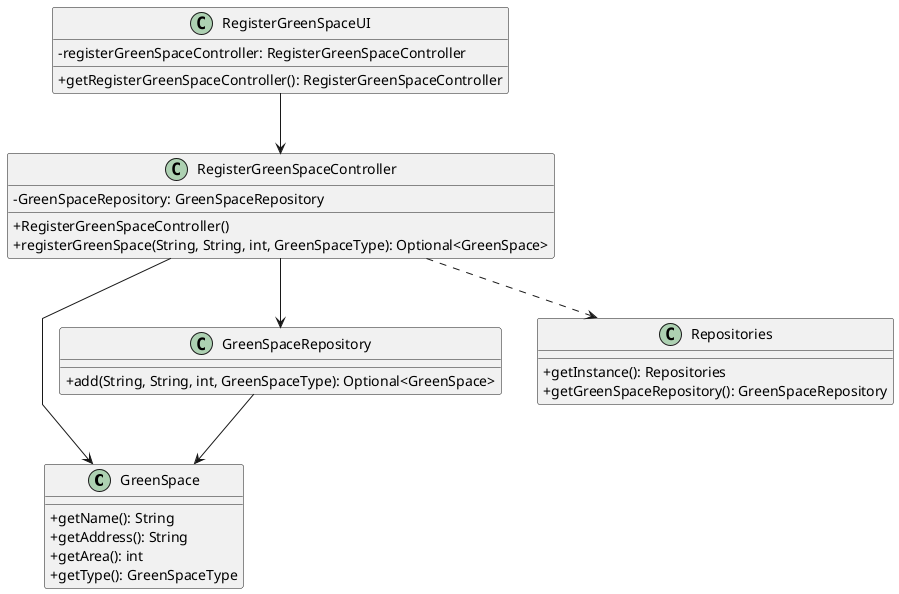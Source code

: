@startuml
skinparam packageStyle rectangle
skinparam shadowing false
skinparam linetype polyline
skinparam classAttributeIconSize 0

class GreenSpace {
    + getName(): String
    + getAddress(): String
    + getArea(): int
    + getType(): GreenSpaceType

}



class RegisterGreenSpaceController {
    - GreenSpaceRepository: GreenSpaceRepository
    + RegisterGreenSpaceController()
    + registerGreenSpace(String, String, int, GreenSpaceType): Optional<GreenSpace>
}

class GreenSpaceRepository {
    + add(String, String, int, GreenSpaceType): Optional<GreenSpace>
}

class Repositories {
    + getInstance(): Repositories
    + getGreenSpaceRepository(): GreenSpaceRepository
}

class RegisterGreenSpaceUI {

    - registerGreenSpaceController: RegisterGreenSpaceController

    + getRegisterGreenSpaceController(): RegisterGreenSpaceController

}

RegisterGreenSpaceController --> GreenSpaceRepository
RegisterGreenSpaceController --> GreenSpace
GreenSpaceRepository --> GreenSpace
RegisterGreenSpaceController ..> Repositories
RegisterGreenSpaceUI --> RegisterGreenSpaceController
@enduml
